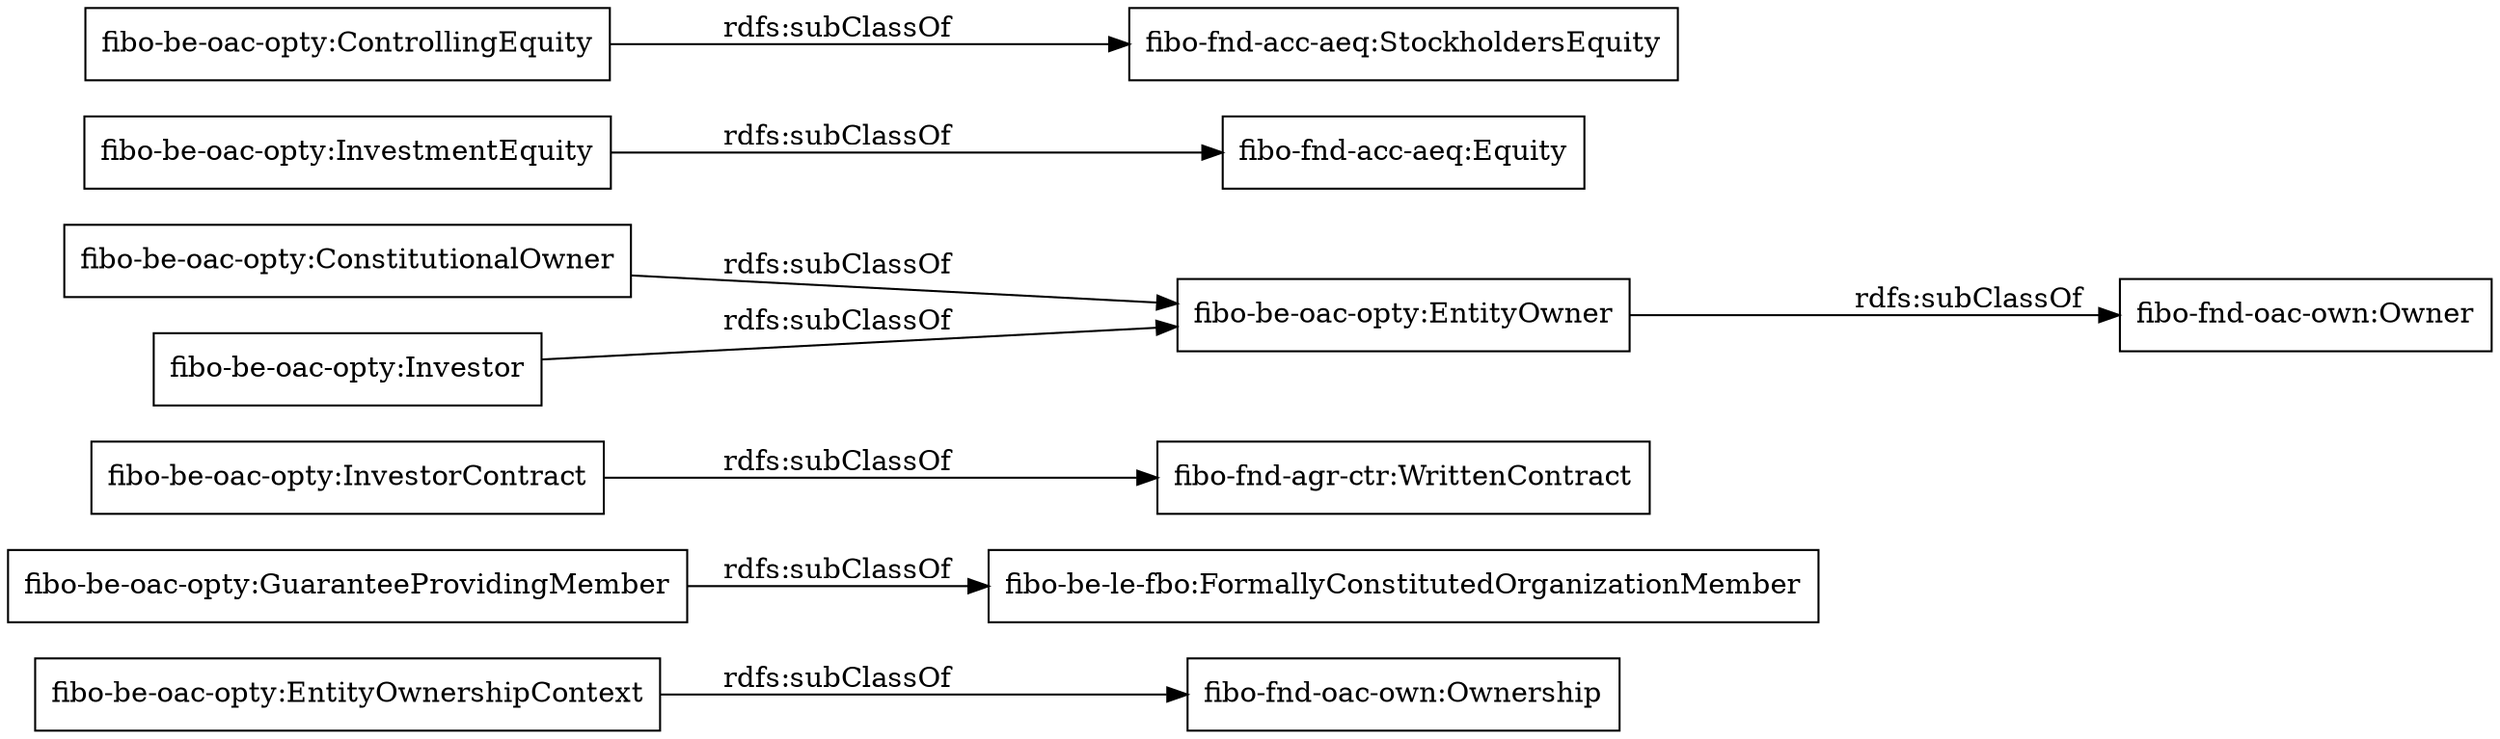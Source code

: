 digraph ar2dtool_diagram { 
rankdir=LR;
size="1000"
node [shape = rectangle, color="black"]; "fibo-be-oac-opty:EntityOwnershipContext" "fibo-be-oac-opty:GuaranteeProvidingMember" "fibo-be-oac-opty:InvestorContract" "fibo-be-oac-opty:ConstitutionalOwner" "fibo-be-oac-opty:Investor" "fibo-be-oac-opty:InvestmentEquity" "fibo-be-oac-opty:EntityOwner" "fibo-be-oac-opty:ControllingEquity" ; /*classes style*/
	"fibo-be-oac-opty:InvestorContract" -> "fibo-fnd-agr-ctr:WrittenContract" [ label = "rdfs:subClassOf" ];
	"fibo-be-oac-opty:EntityOwner" -> "fibo-fnd-oac-own:Owner" [ label = "rdfs:subClassOf" ];
	"fibo-be-oac-opty:Investor" -> "fibo-be-oac-opty:EntityOwner" [ label = "rdfs:subClassOf" ];
	"fibo-be-oac-opty:InvestmentEquity" -> "fibo-fnd-acc-aeq:Equity" [ label = "rdfs:subClassOf" ];
	"fibo-be-oac-opty:EntityOwnershipContext" -> "fibo-fnd-oac-own:Ownership" [ label = "rdfs:subClassOf" ];
	"fibo-be-oac-opty:ConstitutionalOwner" -> "fibo-be-oac-opty:EntityOwner" [ label = "rdfs:subClassOf" ];
	"fibo-be-oac-opty:ControllingEquity" -> "fibo-fnd-acc-aeq:StockholdersEquity" [ label = "rdfs:subClassOf" ];
	"fibo-be-oac-opty:GuaranteeProvidingMember" -> "fibo-be-le-fbo:FormallyConstitutedOrganizationMember" [ label = "rdfs:subClassOf" ];

}
